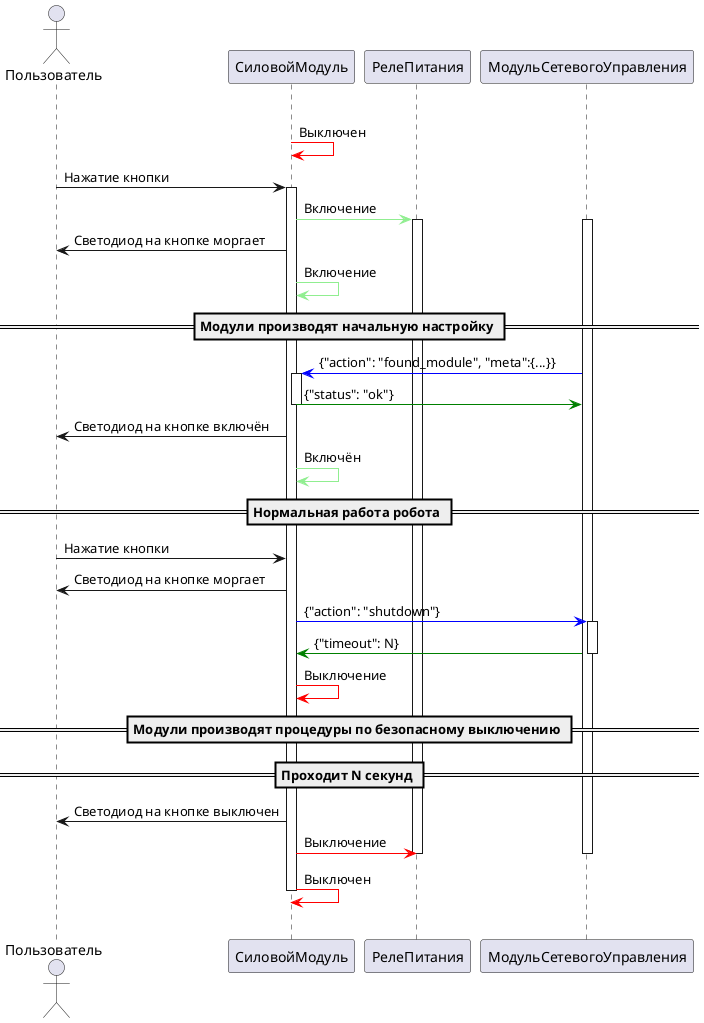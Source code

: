 @startuml
skinparam fontSize 20
actor Пользователь
|||
СиловойМодуль -[#red]> СиловойМодуль : Выключен
Пользователь -> СиловойМодуль : Нажатие кнопки
activate СиловойМодуль
СиловойМодуль -[#lightgreen]> РелеПитания : Включение
activate РелеПитания
activate МодульСетевогоУправления
СиловойМодуль -> Пользователь : Светодиод на кнопке моргает
СиловойМодуль -[#lightgreen]> СиловойМодуль : Включение
== Модули производят начальную настройку ==
МодульСетевогоУправления -[#blue]> СиловойМодуль : {"action": "found_module", "meta":{...}}
activate СиловойМодуль
СиловойМодуль -[#green]> МодульСетевогоУправления : {"status": "ok"}
deactivate СиловойМодуль
СиловойМодуль -> Пользователь : Светодиод на кнопке включён
СиловойМодуль -[#lightgreen]> СиловойМодуль : Включён
== Нормальная работа робота ==
Пользователь -> СиловойМодуль : Нажатие кнопки
СиловойМодуль -> Пользователь : Светодиод на кнопке моргает
СиловойМодуль -[#blue]> МодульСетевогоУправления : {"action": "shutdown"}
activate МодульСетевогоУправления
МодульСетевогоУправления -[#green]> СиловойМодуль : {"timeout": N}
deactivate МодульСетевогоУправления
СиловойМодуль -[#red]> СиловойМодуль : Выключение
== Модули производят процедуры по безопасному выключению ==
== Проходит N секунд ==
СиловойМодуль -> Пользователь : Светодиод на кнопке выключен
СиловойМодуль -[#red]> РелеПитания : Выключение
deactivate РелеПитания
deactivate МодульСетевогоУправления
СиловойМодуль -[#red]> СиловойМодуль : Выключен
deactivate СиловойМодуль
|||
@enduml
